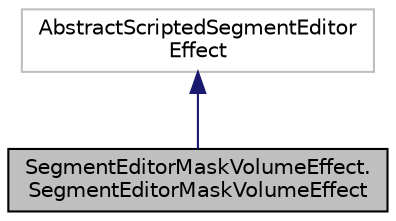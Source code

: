 digraph "SegmentEditorMaskVolumeEffect.SegmentEditorMaskVolumeEffect"
{
  bgcolor="transparent";
  edge [fontname="Helvetica",fontsize="10",labelfontname="Helvetica",labelfontsize="10"];
  node [fontname="Helvetica",fontsize="10",shape=record];
  Node2 [label="SegmentEditorMaskVolumeEffect.\lSegmentEditorMaskVolumeEffect",height=0.2,width=0.4,color="black", fillcolor="grey75", style="filled", fontcolor="black"];
  Node3 -> Node2 [dir="back",color="midnightblue",fontsize="10",style="solid",fontname="Helvetica"];
  Node3 [label="AbstractScriptedSegmentEditor\lEffect",height=0.2,width=0.4,color="grey75"];
}
